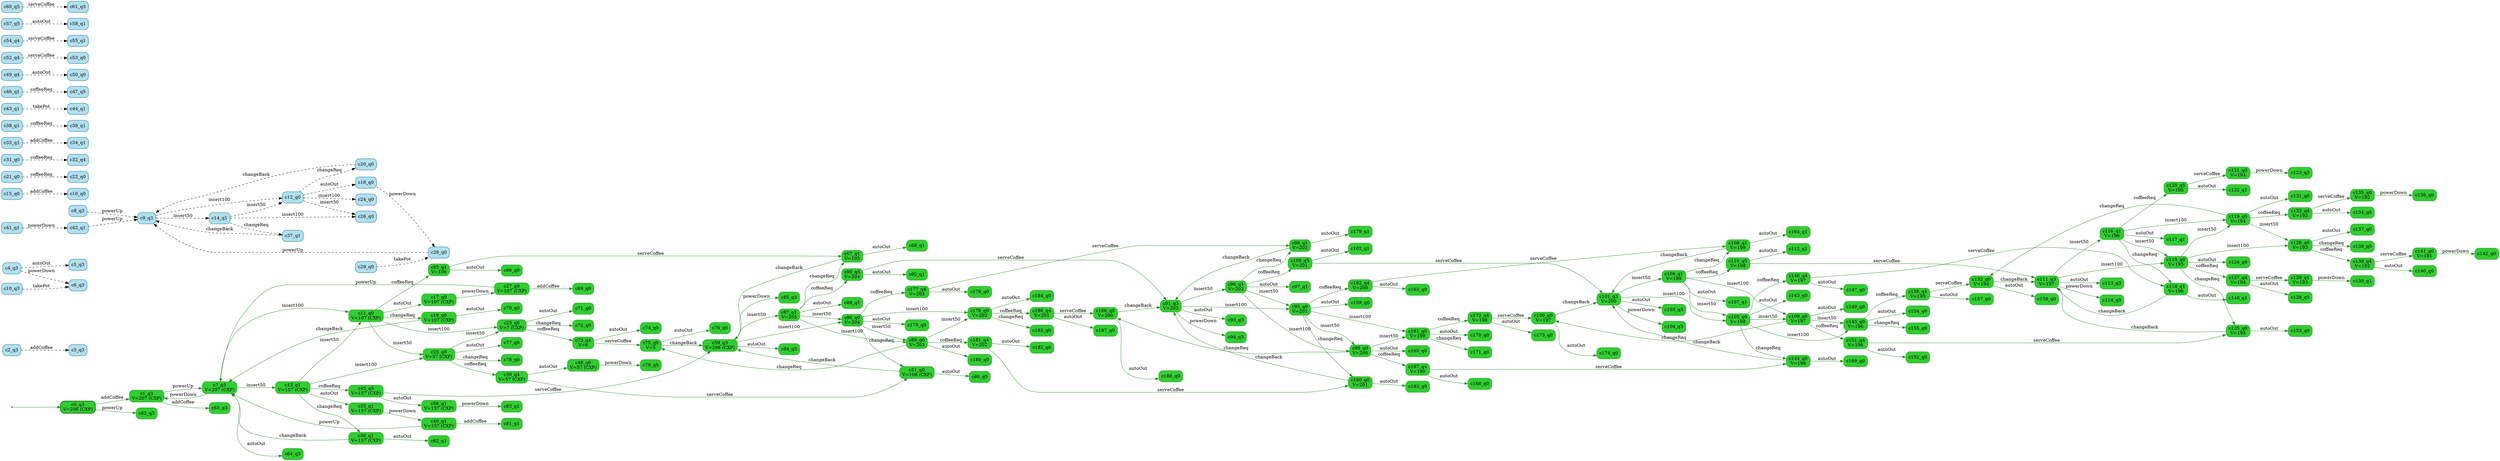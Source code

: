 digraph g {

	rankdir="LR"

	__invisible__[shape="point", color="forestgreen"]
	c0_q3[label="c0_q3\nV=206 (CXP)", shape="box", style="rounded, filled", color="forestgreen", fillcolor="limegreen", penwidth=3] // Initial
	c1_q3[label="c1_q3\nV=207 (CXP)", shape="box", style="rounded, filled", color="forestgreen", fillcolor="limegreen"]
	c7_q3[label="c7_q3\nV=207 (CXP)", shape="box", style="rounded, filled", color="forestgreen", fillcolor="limegreen"]
	c11_q0[label="c11_q0\nV=107 (CXP)", shape="box", style="rounded, filled", color="forestgreen", fillcolor="limegreen"]
	c17_q0[label="c17_q0\nV=107 (CXP)", shape="box", style="rounded, filled", color="forestgreen", fillcolor="limegreen"]
	c27_q0[label="c27_q0\nV=107 (CXP)", shape="box", style="rounded, filled", color="forestgreen", fillcolor="limegreen"]
	c69_q0[label="c69_q0", shape="box", style="rounded, filled", color="forestgreen", fillcolor="limegreen"]
	c19_q0[label="c19_q0\nV=107 (CXP)", shape="box", style="rounded, filled", color="forestgreen", fillcolor="limegreen"]
	c70_q0[label="c70_q0", shape="box", style="rounded, filled", color="forestgreen", fillcolor="limegreen"]
	c23_q0[label="c23_q0\nV=7 (CXP)", shape="box", style="rounded, filled", color="forestgreen", fillcolor="limegreen"]
	c71_q0[label="c71_q0", shape="box", style="rounded, filled", color="forestgreen", fillcolor="limegreen"]
	c72_q0[label="c72_q0", shape="box", style="rounded, filled", color="forestgreen", fillcolor="limegreen"]
	c73_q4[label="c73_q4\nV=6", shape="box", style="rounded, filled", color="forestgreen", fillcolor="limegreen"]
	c74_q0[label="c74_q0", shape="box", style="rounded, filled", color="forestgreen", fillcolor="limegreen"]
	c75_q0[label="c75_q0\nV=5", shape="box", style="rounded, filled", color="forestgreen", fillcolor="limegreen"]
	c76_q0[label="c76_q0", shape="box", style="rounded, filled", color="forestgreen", fillcolor="limegreen"]
	c59_q3[label="c59_q3\nV=206 (CXP)", shape="box", style="rounded, filled", color="forestgreen", fillcolor="limegreen"]
	c84_q3[label="c84_q3", shape="box", style="rounded, filled", color="forestgreen", fillcolor="limegreen"]
	c85_q3[label="c85_q3", shape="box", style="rounded, filled", color="forestgreen", fillcolor="limegreen"]
	c86_q0[label="c86_q0\nV=204", shape="box", style="rounded, filled", color="forestgreen", fillcolor="limegreen"]
	c175_q0[label="c175_q0", shape="box", style="rounded, filled", color="forestgreen", fillcolor="limegreen"]
	c51_q0[label="c51_q0\nV=106 (CXP)", shape="box", style="rounded, filled", color="forestgreen", fillcolor="limegreen"]
	c80_q0[label="c80_q0", shape="box", style="rounded, filled", color="forestgreen", fillcolor="limegreen"]
	c176_q0[label="c176_q0\nV=202", shape="box", style="rounded, filled", color="forestgreen", fillcolor="limegreen"]
	c184_q0[label="c184_q0", shape="box", style="rounded, filled", color="forestgreen", fillcolor="limegreen"]
	c185_q0[label="c185_q0", shape="box", style="rounded, filled", color="forestgreen", fillcolor="limegreen"]
	c186_q4[label="c186_q4\nV=201", shape="box", style="rounded, filled", color="forestgreen", fillcolor="limegreen"]
	c187_q0[label="c187_q0", shape="box", style="rounded, filled", color="forestgreen", fillcolor="limegreen"]
	c166_q0[label="c166_q0\nV=200", shape="box", style="rounded, filled", color="forestgreen", fillcolor="limegreen"]
	c188_q0[label="c188_q0", shape="box", style="rounded, filled", color="forestgreen", fillcolor="limegreen"]
	c91_q3[label="c91_q3\nV=203", shape="box", style="rounded, filled", color="forestgreen", fillcolor="limegreen"]
	c93_q3[label="c93_q3", shape="box", style="rounded, filled", color="forestgreen", fillcolor="limegreen"]
	c94_q3[label="c94_q3", shape="box", style="rounded, filled", color="forestgreen", fillcolor="limegreen"]
	c95_q0[label="c95_q0\nV=201", shape="box", style="rounded, filled", color="forestgreen", fillcolor="limegreen"]
	c159_q0[label="c159_q0", shape="box", style="rounded, filled", color="forestgreen", fillcolor="limegreen"]
	c160_q0[label="c160_q0\nV=201", shape="box", style="rounded, filled", color="forestgreen", fillcolor="limegreen"]
	c183_q0[label="c183_q0", shape="box", style="rounded, filled", color="forestgreen", fillcolor="limegreen"]
	c161_q0[label="c161_q0\nV=199", shape="box", style="rounded, filled", color="forestgreen", fillcolor="limegreen"]
	c170_q0[label="c170_q0", shape="box", style="rounded, filled", color="forestgreen", fillcolor="limegreen"]
	c171_q0[label="c171_q0", shape="box", style="rounded, filled", color="forestgreen", fillcolor="limegreen"]
	c172_q4[label="c172_q4\nV=198", shape="box", style="rounded, filled", color="forestgreen", fillcolor="limegreen"]
	c173_q0[label="c173_q0", shape="box", style="rounded, filled", color="forestgreen", fillcolor="limegreen"]
	c150_q0[label="c150_q0\nV=197", shape="box", style="rounded, filled", color="forestgreen", fillcolor="limegreen"]
	c174_q0[label="c174_q0", shape="box", style="rounded, filled", color="forestgreen", fillcolor="limegreen"]
	c101_q3[label="c101_q3\nV=200", shape="box", style="rounded, filled", color="forestgreen", fillcolor="limegreen"]
	c103_q3[label="c103_q3", shape="box", style="rounded, filled", color="forestgreen", fillcolor="limegreen"]
	c104_q3[label="c104_q3", shape="box", style="rounded, filled", color="forestgreen", fillcolor="limegreen"]
	c105_q0[label="c105_q0\nV=198", shape="box", style="rounded, filled", color="forestgreen", fillcolor="limegreen"]
	c143_q0[label="c143_q0", shape="box", style="rounded, filled", color="forestgreen", fillcolor="limegreen"]
	c144_q0[label="c144_q0\nV=198", shape="box", style="rounded, filled", color="forestgreen", fillcolor="limegreen"]
	c169_q0[label="c169_q0", shape="box", style="rounded, filled", color="forestgreen", fillcolor="limegreen"]
	c145_q0[label="c145_q0\nV=196", shape="box", style="rounded, filled", color="forestgreen", fillcolor="limegreen"]
	c154_q0[label="c154_q0", shape="box", style="rounded, filled", color="forestgreen", fillcolor="limegreen"]
	c155_q0[label="c155_q0", shape="box", style="rounded, filled", color="forestgreen", fillcolor="limegreen"]
	c156_q4[label="c156_q4\nV=195", shape="box", style="rounded, filled", color="forestgreen", fillcolor="limegreen"]
	c157_q0[label="c157_q0", shape="box", style="rounded, filled", color="forestgreen", fillcolor="limegreen"]
	c132_q0[label="c132_q0\nV=194", shape="box", style="rounded, filled", color="forestgreen", fillcolor="limegreen"]
	c158_q0[label="c158_q0", shape="box", style="rounded, filled", color="forestgreen", fillcolor="limegreen"]
	c111_q3[label="c111_q3\nV=197", shape="box", style="rounded, filled", color="forestgreen", fillcolor="limegreen"]
	c113_q3[label="c113_q3", shape="box", style="rounded, filled", color="forestgreen", fillcolor="limegreen"]
	c114_q3[label="c114_q3", shape="box", style="rounded, filled", color="forestgreen", fillcolor="limegreen"]
	c115_q0[label="c115_q0\nV=195", shape="box", style="rounded, filled", color="forestgreen", fillcolor="limegreen"]
	c124_q0[label="c124_q0", shape="box", style="rounded, filled", color="forestgreen", fillcolor="limegreen"]
	c125_q0[label="c125_q0\nV=195", shape="box", style="rounded, filled", color="forestgreen", fillcolor="limegreen"]
	c153_q0[label="c153_q0", shape="box", style="rounded, filled", color="forestgreen", fillcolor="limegreen"]
	c126_q0[label="c126_q0\nV=193", shape="box", style="rounded, filled", color="forestgreen", fillcolor="limegreen"]
	c137_q0[label="c137_q0", shape="box", style="rounded, filled", color="forestgreen", fillcolor="limegreen"]
	c138_q0[label="c138_q0", shape="box", style="rounded, filled", color="forestgreen", fillcolor="limegreen"]
	c139_q4[label="c139_q4\nV=192", shape="box", style="rounded, filled", color="forestgreen", fillcolor="limegreen"]
	c140_q0[label="c140_q0", shape="box", style="rounded, filled", color="forestgreen", fillcolor="limegreen"]
	c141_q0[label="c141_q0\nV=191", shape="box", style="rounded, filled", color="forestgreen", fillcolor="limegreen"]
	c142_q0[label="c142_q0", shape="box", style="rounded, filled", color="forestgreen", fillcolor="limegreen"]
	c119_q0[label="c119_q0\nV=194", shape="box", style="rounded, filled", color="forestgreen", fillcolor="limegreen"]
	c131_q0[label="c131_q0", shape="box", style="rounded, filled", color="forestgreen", fillcolor="limegreen"]
	c133_q4[label="c133_q4\nV=193", shape="box", style="rounded, filled", color="forestgreen", fillcolor="limegreen"]
	c134_q0[label="c134_q0", shape="box", style="rounded, filled", color="forestgreen", fillcolor="limegreen"]
	c135_q0[label="c135_q0\nV=192", shape="box", style="rounded, filled", color="forestgreen", fillcolor="limegreen"]
	c136_q0[label="c136_q0", shape="box", style="rounded, filled", color="forestgreen", fillcolor="limegreen"]
	c127_q4[label="c127_q4\nV=194", shape="box", style="rounded, filled", color="forestgreen", fillcolor="limegreen"]
	c128_q0[label="c128_q0", shape="box", style="rounded, filled", color="forestgreen", fillcolor="limegreen"]
	c129_q1[label="c129_q1\nV=193", shape="box", style="rounded, filled", color="forestgreen", fillcolor="limegreen"]
	c130_q1[label="c130_q1", shape="box", style="rounded, filled", color="forestgreen", fillcolor="limegreen"]
	c116_q1[label="c116_q1\nV=196", shape="box", style="rounded, filled", color="forestgreen", fillcolor="limegreen"]
	c117_q1[label="c117_q1", shape="box", style="rounded, filled", color="forestgreen", fillcolor="limegreen"]
	c118_q1[label="c118_q1\nV=196", shape="box", style="rounded, filled", color="forestgreen", fillcolor="limegreen"]
	c148_q1[label="c148_q1", shape="box", style="rounded, filled", color="forestgreen", fillcolor="limegreen"]
	c120_q5[label="c120_q5\nV=195", shape="box", style="rounded, filled", color="forestgreen", fillcolor="limegreen"]
	c121_q3[label="c121_q3\nV=194", shape="box", style="rounded, filled", color="forestgreen", fillcolor="limegreen"]
	c123_q3[label="c123_q3", shape="box", style="rounded, filled", color="forestgreen", fillcolor="limegreen"]
	c122_q1[label="c122_q1", shape="box", style="rounded, filled", color="forestgreen", fillcolor="limegreen"]
	c109_q0[label="c109_q0\nV=197", shape="box", style="rounded, filled", color="forestgreen", fillcolor="limegreen"]
	c149_q0[label="c149_q0", shape="box", style="rounded, filled", color="forestgreen", fillcolor="limegreen"]
	c151_q4[label="c151_q4\nV=196", shape="box", style="rounded, filled", color="forestgreen", fillcolor="limegreen"]
	c152_q0[label="c152_q0", shape="box", style="rounded, filled", color="forestgreen", fillcolor="limegreen"]
	c146_q4[label="c146_q4\nV=197", shape="box", style="rounded, filled", color="forestgreen", fillcolor="limegreen"]
	c147_q0[label="c147_q0", shape="box", style="rounded, filled", color="forestgreen", fillcolor="limegreen"]
	c106_q1[label="c106_q1\nV=199", shape="box", style="rounded, filled", color="forestgreen", fillcolor="limegreen"]
	c107_q1[label="c107_q1", shape="box", style="rounded, filled", color="forestgreen", fillcolor="limegreen"]
	c108_q1[label="c108_q1\nV=199", shape="box", style="rounded, filled", color="forestgreen", fillcolor="limegreen"]
	c164_q1[label="c164_q1", shape="box", style="rounded, filled", color="forestgreen", fillcolor="limegreen"]
	c110_q5[label="c110_q5\nV=198", shape="box", style="rounded, filled", color="forestgreen", fillcolor="limegreen"]
	c112_q1[label="c112_q1", shape="box", style="rounded, filled", color="forestgreen", fillcolor="limegreen"]
	c99_q0[label="c99_q0\nV=200", shape="box", style="rounded, filled", color="forestgreen", fillcolor="limegreen"]
	c165_q0[label="c165_q0", shape="box", style="rounded, filled", color="forestgreen", fillcolor="limegreen"]
	c167_q4[label="c167_q4\nV=199", shape="box", style="rounded, filled", color="forestgreen", fillcolor="limegreen"]
	c168_q0[label="c168_q0", shape="box", style="rounded, filled", color="forestgreen", fillcolor="limegreen"]
	c162_q4[label="c162_q4\nV=200", shape="box", style="rounded, filled", color="forestgreen", fillcolor="limegreen"]
	c163_q0[label="c163_q0", shape="box", style="rounded, filled", color="forestgreen", fillcolor="limegreen"]
	c96_q1[label="c96_q1\nV=202", shape="box", style="rounded, filled", color="forestgreen", fillcolor="limegreen"]
	c97_q1[label="c97_q1", shape="box", style="rounded, filled", color="forestgreen", fillcolor="limegreen"]
	c98_q1[label="c98_q1\nV=202", shape="box", style="rounded, filled", color="forestgreen", fillcolor="limegreen"]
	c179_q1[label="c179_q1", shape="box", style="rounded, filled", color="forestgreen", fillcolor="limegreen"]
	c100_q5[label="c100_q5\nV=201", shape="box", style="rounded, filled", color="forestgreen", fillcolor="limegreen"]
	c102_q1[label="c102_q1", shape="box", style="rounded, filled", color="forestgreen", fillcolor="limegreen"]
	c89_q0[label="c89_q0\nV=203", shape="box", style="rounded, filled", color="forestgreen", fillcolor="limegreen"]
	c180_q0[label="c180_q0", shape="box", style="rounded, filled", color="forestgreen", fillcolor="limegreen"]
	c181_q4[label="c181_q4\nV=202", shape="box", style="rounded, filled", color="forestgreen", fillcolor="limegreen"]
	c182_q0[label="c182_q0", shape="box", style="rounded, filled", color="forestgreen", fillcolor="limegreen"]
	c177_q4[label="c177_q4\nV=203", shape="box", style="rounded, filled", color="forestgreen", fillcolor="limegreen"]
	c178_q0[label="c178_q0", shape="box", style="rounded, filled", color="forestgreen", fillcolor="limegreen"]
	c87_q1[label="c87_q1\nV=205", shape="box", style="rounded, filled", color="forestgreen", fillcolor="limegreen"]
	c88_q1[label="c88_q1", shape="box", style="rounded, filled", color="forestgreen", fillcolor="limegreen"]
	c67_q1[label="c67_q1\nV=105", shape="box", style="rounded, filled", color="forestgreen", fillcolor="limegreen"]
	c68_q1[label="c68_q1", shape="box", style="rounded, filled", color="forestgreen", fillcolor="limegreen"]
	c90_q5[label="c90_q5\nV=204", shape="box", style="rounded, filled", color="forestgreen", fillcolor="limegreen"]
	c92_q1[label="c92_q1", shape="box", style="rounded, filled", color="forestgreen", fillcolor="limegreen"]
	c25_q0[label="c25_q0\nV=57 (CXP)", shape="box", style="rounded, filled", color="forestgreen", fillcolor="limegreen"]
	c30_q4[label="c30_q4\nV=57 (CXP)", shape="box", style="rounded, filled", color="forestgreen", fillcolor="limegreen"]
	c48_q0[label="c48_q0\nV=57 (CXP)", shape="box", style="rounded, filled", color="forestgreen", fillcolor="limegreen"]
	c79_q0[label="c79_q0", shape="box", style="rounded, filled", color="forestgreen", fillcolor="limegreen"]
	c77_q0[label="c77_q0", shape="box", style="rounded, filled", color="forestgreen", fillcolor="limegreen"]
	c78_q0[label="c78_q0", shape="box", style="rounded, filled", color="forestgreen", fillcolor="limegreen"]
	c65_q4[label="c65_q4\nV=106", shape="box", style="rounded, filled", color="forestgreen", fillcolor="limegreen"]
	c66_q0[label="c66_q0", shape="box", style="rounded, filled", color="forestgreen", fillcolor="limegreen"]
	c13_q1[label="c13_q1\nV=157 (CXP)", shape="box", style="rounded, filled", color="forestgreen", fillcolor="limegreen"]
	c35_q1[label="c35_q1\nV=157 (CXP)", shape="box", style="rounded, filled", color="forestgreen", fillcolor="limegreen"]
	c40_q1[label="c40_q1\nV=157 (CXP)", shape="box", style="rounded, filled", color="forestgreen", fillcolor="limegreen"]
	c81_q1[label="c81_q1", shape="box", style="rounded, filled", color="forestgreen", fillcolor="limegreen"]
	c36_q1[label="c36_q1\nV=157 (CXP)", shape="box", style="rounded, filled", color="forestgreen", fillcolor="limegreen"]
	c82_q1[label="c82_q1", shape="box", style="rounded, filled", color="forestgreen", fillcolor="limegreen"]
	c45_q5[label="c45_q5\nV=157 (CXP)", shape="box", style="rounded, filled", color="forestgreen", fillcolor="limegreen"]
	c56_q1[label="c56_q1\nV=157 (CXP)", shape="box", style="rounded, filled", color="forestgreen", fillcolor="limegreen"]
	c83_q1[label="c83_q1", shape="box", style="rounded, filled", color="forestgreen", fillcolor="limegreen"]
	c64_q3[label="c64_q3", shape="box", style="rounded, filled", color="forestgreen", fillcolor="limegreen"]
	c63_q3[label="c63_q3", shape="box", style="rounded, filled", color="forestgreen", fillcolor="limegreen"]
	c62_q3[label="c62_q3", shape="box", style="rounded, filled", color="forestgreen", fillcolor="limegreen"]
	c2_q3[label="c2_q3", shape="box", style="rounded, filled", color="deepskyblue4", fillcolor="lightblue2"]
	c3_q3[label="c3_q3", shape="box", style="rounded, filled", color="deepskyblue4", fillcolor="lightblue2"]
	c4_q3[label="c4_q3", shape="box", style="rounded, filled", color="deepskyblue4", fillcolor="lightblue2"]
	c5_q3[label="c5_q3", shape="box", style="rounded, filled", color="deepskyblue4", fillcolor="lightblue2"]
	c6_q3[label="c6_q3", shape="box", style="rounded, filled", color="deepskyblue4", fillcolor="lightblue2"]
	c8_q3[label="c8_q3", shape="box", style="rounded, filled", color="deepskyblue4", fillcolor="lightblue2"]
	c9_q3[label="c9_q3", shape="box", style="rounded, filled", color="deepskyblue4", fillcolor="lightblue2"]
	c10_q3[label="c10_q3", shape="box", style="rounded, filled", color="deepskyblue4", fillcolor="lightblue2"]
	c12_q0[label="c12_q0", shape="box", style="rounded, filled", color="deepskyblue4", fillcolor="lightblue2"]
	c14_q1[label="c14_q1", shape="box", style="rounded, filled", color="deepskyblue4", fillcolor="lightblue2"]
	c15_q0[label="c15_q0", shape="box", style="rounded, filled", color="deepskyblue4", fillcolor="lightblue2"]
	c16_q0[label="c16_q0", shape="box", style="rounded, filled", color="deepskyblue4", fillcolor="lightblue2"]
	c18_q0[label="c18_q0", shape="box", style="rounded, filled", color="deepskyblue4", fillcolor="lightblue2"]
	c20_q0[label="c20_q0", shape="box", style="rounded, filled", color="deepskyblue4", fillcolor="lightblue2"]
	c21_q0[label="c21_q0", shape="box", style="rounded, filled", color="deepskyblue4", fillcolor="lightblue2"]
	c22_q0[label="c22_q0", shape="box", style="rounded, filled", color="deepskyblue4", fillcolor="lightblue2"]
	c24_q0[label="c24_q0", shape="box", style="rounded, filled", color="deepskyblue4", fillcolor="lightblue2"]
	c26_q0[label="c26_q0", shape="box", style="rounded, filled", color="deepskyblue4", fillcolor="lightblue2"]
	c28_q0[label="c28_q0", shape="box", style="rounded, filled", color="deepskyblue4", fillcolor="lightblue2"]
	c29_q0[label="c29_q0", shape="box", style="rounded, filled", color="deepskyblue4", fillcolor="lightblue2"]
	c31_q0[label="c31_q0", shape="box", style="rounded, filled", color="deepskyblue4", fillcolor="lightblue2"]
	c32_q4[label="c32_q4", shape="box", style="rounded, filled", color="deepskyblue4", fillcolor="lightblue2"]
	c33_q1[label="c33_q1", shape="box", style="rounded, filled", color="deepskyblue4", fillcolor="lightblue2"]
	c34_q1[label="c34_q1", shape="box", style="rounded, filled", color="deepskyblue4", fillcolor="lightblue2"]
	c37_q1[label="c37_q1", shape="box", style="rounded, filled", color="deepskyblue4", fillcolor="lightblue2"]
	c38_q1[label="c38_q1", shape="box", style="rounded, filled", color="deepskyblue4", fillcolor="lightblue2"]
	c39_q1[label="c39_q1", shape="box", style="rounded, filled", color="deepskyblue4", fillcolor="lightblue2"]
	c41_q1[label="c41_q1", shape="box", style="rounded, filled", color="deepskyblue4", fillcolor="lightblue2"]
	c42_q1[label="c42_q1", shape="box", style="rounded, filled", color="deepskyblue4", fillcolor="lightblue2"]
	c43_q1[label="c43_q1", shape="box", style="rounded, filled", color="deepskyblue4", fillcolor="lightblue2"]
	c44_q1[label="c44_q1", shape="box", style="rounded, filled", color="deepskyblue4", fillcolor="lightblue2"]
	c46_q1[label="c46_q1", shape="box", style="rounded, filled", color="deepskyblue4", fillcolor="lightblue2"]
	c47_q5[label="c47_q5", shape="box", style="rounded, filled", color="deepskyblue4", fillcolor="lightblue2"]
	c49_q4[label="c49_q4", shape="box", style="rounded, filled", color="deepskyblue4", fillcolor="lightblue2"]
	c50_q0[label="c50_q0", shape="box", style="rounded, filled", color="deepskyblue4", fillcolor="lightblue2"]
	c52_q4[label="c52_q4", shape="box", style="rounded, filled", color="deepskyblue4", fillcolor="lightblue2"]
	c53_q0[label="c53_q0", shape="box", style="rounded, filled", color="deepskyblue4", fillcolor="lightblue2"]
	c54_q4[label="c54_q4", shape="box", style="rounded, filled", color="deepskyblue4", fillcolor="lightblue2"]
	c55_q1[label="c55_q1", shape="box", style="rounded, filled", color="deepskyblue4", fillcolor="lightblue2"]
	c57_q5[label="c57_q5", shape="box", style="rounded, filled", color="deepskyblue4", fillcolor="lightblue2"]
	c58_q1[label="c58_q1", shape="box", style="rounded, filled", color="deepskyblue4", fillcolor="lightblue2"]
	c60_q5[label="c60_q5", shape="box", style="rounded, filled", color="deepskyblue4", fillcolor="lightblue2"]
	c61_q3[label="c61_q3", shape="box", style="rounded, filled", color="deepskyblue4", fillcolor="lightblue2"]

	__invisible__ -> c0_q3[color="forestgreen"]
	c0_q3 -> c1_q3[label="addCoffee", color="forestgreen"]
	c1_q3 -> c7_q3[label="powerUp", color="forestgreen"]
	c7_q3 -> c11_q0[label="insert100", color="forestgreen"]
	c11_q0 -> c17_q0[label="autoOut", color="forestgreen"]
	c17_q0 -> c27_q0[label="powerDown", color="forestgreen"]
	c27_q0 -> c7_q3[label="powerUp", color="forestgreen"]
	c27_q0 -> c69_q0[label="addCoffee", color="forestgreen"]
	c11_q0 -> c19_q0[label="changeReq", color="forestgreen"]
	c19_q0 -> c7_q3[label="changeBack", color="forestgreen"]
	c19_q0 -> c70_q0[label="autoOut", color="forestgreen"]
	c11_q0 -> c23_q0[label="insert100", color="forestgreen"]
	c23_q0 -> c71_q0[label="autoOut", color="forestgreen"]
	c23_q0 -> c72_q0[label="changeReq", color="forestgreen"]
	c23_q0 -> c73_q4[label="coffeeReq", color="forestgreen"]
	c73_q4 -> c74_q0[label="autoOut", color="forestgreen"]
	c73_q4 -> c75_q0[label="serveCoffee", color="forestgreen"]
	c75_q0 -> c76_q0[label="autoOut", color="forestgreen"]
	c75_q0 -> c59_q3[label="changeBack", color="forestgreen"]
	c59_q3 -> c84_q3[label="autoOut", color="forestgreen"]
	c59_q3 -> c85_q3[label="powerDown", color="forestgreen"]
	c59_q3 -> c86_q0[label="insert100", color="forestgreen"]
	c86_q0 -> c175_q0[label="autoOut", color="forestgreen"]
	c86_q0 -> c51_q0[label="changeReq", color="forestgreen"]
	c51_q0 -> c80_q0[label="autoOut", color="forestgreen"]
	c51_q0 -> c59_q3[label="changeBack", color="forestgreen"]
	c86_q0 -> c176_q0[label="insert100", color="forestgreen"]
	c176_q0 -> c184_q0[label="autoOut", color="forestgreen"]
	c176_q0 -> c185_q0[label="changeReq", color="forestgreen"]
	c176_q0 -> c186_q4[label="coffeeReq", color="forestgreen"]
	c186_q4 -> c187_q0[label="autoOut", color="forestgreen"]
	c186_q4 -> c166_q0[label="serveCoffee", color="forestgreen"]
	c166_q0 -> c188_q0[label="autoOut", color="forestgreen"]
	c166_q0 -> c91_q3[label="changeBack", color="forestgreen"]
	c91_q3 -> c93_q3[label="autoOut", color="forestgreen"]
	c91_q3 -> c94_q3[label="powerDown", color="forestgreen"]
	c91_q3 -> c95_q0[label="insert100", color="forestgreen"]
	c95_q0 -> c159_q0[label="autoOut", color="forestgreen"]
	c95_q0 -> c160_q0[label="changeReq", color="forestgreen"]
	c160_q0 -> c183_q0[label="autoOut", color="forestgreen"]
	c160_q0 -> c91_q3[label="changeBack", color="forestgreen"]
	c95_q0 -> c161_q0[label="insert100", color="forestgreen"]
	c161_q0 -> c170_q0[label="autoOut", color="forestgreen"]
	c161_q0 -> c171_q0[label="changeReq", color="forestgreen"]
	c161_q0 -> c172_q4[label="coffeeReq", color="forestgreen"]
	c172_q4 -> c173_q0[label="autoOut", color="forestgreen"]
	c172_q4 -> c150_q0[label="serveCoffee", color="forestgreen"]
	c150_q0 -> c174_q0[label="autoOut", color="forestgreen"]
	c150_q0 -> c101_q3[label="changeBack", color="forestgreen"]
	c101_q3 -> c103_q3[label="autoOut", color="forestgreen"]
	c101_q3 -> c104_q3[label="powerDown", color="forestgreen"]
	c101_q3 -> c105_q0[label="insert100", color="forestgreen"]
	c105_q0 -> c143_q0[label="autoOut", color="forestgreen"]
	c105_q0 -> c144_q0[label="changeReq", color="forestgreen"]
	c144_q0 -> c169_q0[label="autoOut", color="forestgreen"]
	c144_q0 -> c101_q3[label="changeBack", color="forestgreen"]
	c105_q0 -> c145_q0[label="insert100", color="forestgreen"]
	c145_q0 -> c154_q0[label="autoOut", color="forestgreen"]
	c145_q0 -> c155_q0[label="changeReq", color="forestgreen"]
	c145_q0 -> c156_q4[label="coffeeReq", color="forestgreen"]
	c156_q4 -> c157_q0[label="autoOut", color="forestgreen"]
	c156_q4 -> c132_q0[label="serveCoffee", color="forestgreen"]
	c132_q0 -> c158_q0[label="autoOut", color="forestgreen"]
	c132_q0 -> c111_q3[label="changeBack", color="forestgreen"]
	c111_q3 -> c113_q3[label="autoOut", color="forestgreen"]
	c111_q3 -> c114_q3[label="powerDown", color="forestgreen"]
	c111_q3 -> c115_q0[label="insert100", color="forestgreen"]
	c115_q0 -> c124_q0[label="autoOut", color="forestgreen"]
	c115_q0 -> c125_q0[label="changeReq", color="forestgreen"]
	c125_q0 -> c153_q0[label="autoOut", color="forestgreen"]
	c125_q0 -> c111_q3[label="changeBack", color="forestgreen"]
	c115_q0 -> c126_q0[label="insert100", color="forestgreen"]
	c126_q0 -> c137_q0[label="autoOut", color="forestgreen"]
	c126_q0 -> c138_q0[label="changeReq", color="forestgreen"]
	c126_q0 -> c139_q4[label="coffeeReq", color="forestgreen"]
	c139_q4 -> c140_q0[label="autoOut", color="forestgreen"]
	c139_q4 -> c141_q0[label="serveCoffee", color="forestgreen"]
	c141_q0 -> c142_q0[label="powerDown", color="forestgreen"]
	c115_q0 -> c119_q0[label="insert50", color="forestgreen"]
	c119_q0 -> c131_q0[label="autoOut", color="forestgreen"]
	c119_q0 -> c132_q0[label="changeReq", color="forestgreen"]
	c119_q0 -> c126_q0[label="insert50", color="forestgreen"]
	c119_q0 -> c133_q4[label="coffeeReq", color="forestgreen"]
	c133_q4 -> c134_q0[label="autoOut", color="forestgreen"]
	c133_q4 -> c135_q0[label="serveCoffee", color="forestgreen"]
	c135_q0 -> c136_q0[label="powerDown", color="forestgreen"]
	c115_q0 -> c127_q4[label="coffeeReq", color="forestgreen"]
	c127_q4 -> c128_q0[label="autoOut", color="forestgreen"]
	c127_q4 -> c129_q1[label="serveCoffee", color="forestgreen"]
	c129_q1 -> c130_q1[label="powerDown", color="forestgreen"]
	c111_q3 -> c116_q1[label="insert50", color="forestgreen"]
	c116_q1 -> c117_q1[label="autoOut", color="forestgreen"]
	c116_q1 -> c118_q1[label="changeReq", color="forestgreen"]
	c118_q1 -> c148_q1[label="autoOut", color="forestgreen"]
	c118_q1 -> c111_q3[label="changeBack", color="forestgreen"]
	c116_q1 -> c119_q0[label="insert100", color="forestgreen"]
	c116_q1 -> c115_q0[label="insert50", color="forestgreen"]
	c116_q1 -> c120_q5[label="coffeeReq", color="forestgreen"]
	c120_q5 -> c121_q3[label="serveCoffee", color="forestgreen"]
	c121_q3 -> c123_q3[label="powerDown", color="forestgreen"]
	c120_q5 -> c122_q1[label="autoOut", color="forestgreen"]
	c105_q0 -> c109_q0[label="insert50", color="forestgreen"]
	c109_q0 -> c149_q0[label="autoOut", color="forestgreen"]
	c109_q0 -> c150_q0[label="changeReq", color="forestgreen"]
	c109_q0 -> c145_q0[label="insert50", color="forestgreen"]
	c109_q0 -> c151_q4[label="coffeeReq", color="forestgreen"]
	c151_q4 -> c152_q0[label="autoOut", color="forestgreen"]
	c151_q4 -> c125_q0[label="serveCoffee", color="forestgreen"]
	c105_q0 -> c146_q4[label="coffeeReq", color="forestgreen"]
	c146_q4 -> c147_q0[label="autoOut", color="forestgreen"]
	c146_q4 -> c118_q1[label="serveCoffee", color="forestgreen"]
	c101_q3 -> c106_q1[label="insert50", color="forestgreen"]
	c106_q1 -> c107_q1[label="autoOut", color="forestgreen"]
	c106_q1 -> c108_q1[label="changeReq", color="forestgreen"]
	c108_q1 -> c164_q1[label="autoOut", color="forestgreen"]
	c108_q1 -> c101_q3[label="changeBack", color="forestgreen"]
	c106_q1 -> c109_q0[label="insert100", color="forestgreen"]
	c106_q1 -> c105_q0[label="insert50", color="forestgreen"]
	c106_q1 -> c110_q5[label="coffeeReq", color="forestgreen"]
	c110_q5 -> c111_q3[label="serveCoffee", color="forestgreen"]
	c110_q5 -> c112_q1[label="autoOut", color="forestgreen"]
	c95_q0 -> c99_q0[label="insert50", color="forestgreen"]
	c99_q0 -> c165_q0[label="autoOut", color="forestgreen"]
	c99_q0 -> c166_q0[label="changeReq", color="forestgreen"]
	c99_q0 -> c161_q0[label="insert50", color="forestgreen"]
	c99_q0 -> c167_q4[label="coffeeReq", color="forestgreen"]
	c167_q4 -> c168_q0[label="autoOut", color="forestgreen"]
	c167_q4 -> c144_q0[label="serveCoffee", color="forestgreen"]
	c95_q0 -> c162_q4[label="coffeeReq", color="forestgreen"]
	c162_q4 -> c163_q0[label="autoOut", color="forestgreen"]
	c162_q4 -> c108_q1[label="serveCoffee", color="forestgreen"]
	c91_q3 -> c96_q1[label="insert50", color="forestgreen"]
	c96_q1 -> c97_q1[label="autoOut", color="forestgreen"]
	c96_q1 -> c98_q1[label="changeReq", color="forestgreen"]
	c98_q1 -> c179_q1[label="autoOut", color="forestgreen"]
	c98_q1 -> c91_q3[label="changeBack", color="forestgreen"]
	c96_q1 -> c99_q0[label="insert100", color="forestgreen"]
	c96_q1 -> c95_q0[label="insert50", color="forestgreen"]
	c96_q1 -> c100_q5[label="coffeeReq", color="forestgreen"]
	c100_q5 -> c101_q3[label="serveCoffee", color="forestgreen"]
	c100_q5 -> c102_q1[label="autoOut", color="forestgreen"]
	c86_q0 -> c89_q0[label="insert50", color="forestgreen"]
	c89_q0 -> c180_q0[label="autoOut", color="forestgreen"]
	c89_q0 -> c75_q0[label="changeReq", color="forestgreen"]
	c89_q0 -> c176_q0[label="insert50", color="forestgreen"]
	c89_q0 -> c181_q4[label="coffeeReq", color="forestgreen"]
	c181_q4 -> c182_q0[label="autoOut", color="forestgreen"]
	c181_q4 -> c160_q0[label="serveCoffee", color="forestgreen"]
	c86_q0 -> c177_q4[label="coffeeReq", color="forestgreen"]
	c177_q4 -> c178_q0[label="autoOut", color="forestgreen"]
	c177_q4 -> c98_q1[label="serveCoffee", color="forestgreen"]
	c59_q3 -> c87_q1[label="insert50", color="forestgreen"]
	c87_q1 -> c88_q1[label="autoOut", color="forestgreen"]
	c87_q1 -> c67_q1[label="changeReq", color="forestgreen"]
	c67_q1 -> c68_q1[label="autoOut", color="forestgreen"]
	c67_q1 -> c59_q3[label="changeBack", color="forestgreen"]
	c87_q1 -> c89_q0[label="insert100", color="forestgreen"]
	c87_q1 -> c86_q0[label="insert50", color="forestgreen"]
	c87_q1 -> c90_q5[label="coffeeReq", color="forestgreen"]
	c90_q5 -> c91_q3[label="serveCoffee", color="forestgreen"]
	c90_q5 -> c92_q1[label="autoOut", color="forestgreen"]
	c11_q0 -> c25_q0[label="insert50", color="forestgreen"]
	c25_q0 -> c30_q4[label="coffeeReq", color="forestgreen"]
	c30_q4 -> c48_q0[label="autoOut", color="forestgreen"]
	c48_q0 -> c79_q0[label="powerDown", color="forestgreen"]
	c30_q4 -> c51_q0[label="serveCoffee", color="forestgreen"]
	c25_q0 -> c77_q0[label="autoOut", color="forestgreen"]
	c25_q0 -> c78_q0[label="changeReq", color="forestgreen"]
	c25_q0 -> c23_q0[label="insert50", color="forestgreen"]
	c11_q0 -> c65_q4[label="coffeeReq", color="forestgreen"]
	c65_q4 -> c66_q0[label="autoOut", color="forestgreen"]
	c65_q4 -> c67_q1[label="serveCoffee", color="forestgreen"]
	c7_q3 -> c13_q1[label="insert50", color="forestgreen"]
	c13_q1 -> c35_q1[label="autoOut", color="forestgreen"]
	c35_q1 -> c40_q1[label="powerDown", color="forestgreen"]
	c40_q1 -> c7_q3[label="powerUp", color="forestgreen"]
	c40_q1 -> c81_q1[label="addCoffee", color="forestgreen"]
	c13_q1 -> c36_q1[label="changeReq", color="forestgreen"]
	c36_q1 -> c7_q3[label="changeBack", color="forestgreen"]
	c36_q1 -> c82_q1[label="autoOut", color="forestgreen"]
	c13_q1 -> c25_q0[label="insert100", color="forestgreen"]
	c13_q1 -> c11_q0[label="insert50", color="forestgreen"]
	c13_q1 -> c45_q5[label="coffeeReq", color="forestgreen"]
	c45_q5 -> c56_q1[label="autoOut", color="forestgreen"]
	c56_q1 -> c83_q1[label="powerDown", color="forestgreen"]
	c45_q5 -> c59_q3[label="serveCoffee", color="forestgreen"]
	c7_q3 -> c64_q3[label="autoOut", color="forestgreen"]
	c7_q3 -> c1_q3[label="powerDown", color="forestgreen"]
	c1_q3 -> c63_q3[label="addCoffee", color="forestgreen"]
	c0_q3 -> c62_q3[label="powerUp", color="forestgreen"]
	c2_q3 -> c3_q3[label="addCoffee", color="black", style="dashed"]
	c4_q3 -> c5_q3[label="autoOut", color="black", style="dashed"]
	c4_q3 -> c6_q3[label="powerDown", color="black", style="dashed"]
	c8_q3 -> c9_q3[label="powerUp", color="black", style="dashed"]
	c10_q3 -> c6_q3[label="takePot", color="black", style="dashed"]
	c9_q3 -> c12_q0[label="insert100", color="black", style="dashed"]
	c9_q3 -> c14_q1[label="insert50", color="black", style="dashed"]
	c15_q0 -> c16_q0[label="addCoffee", color="black", style="dashed"]
	c12_q0 -> c18_q0[label="autoOut", color="black", style="dashed"]
	c12_q0 -> c20_q0[label="changeReq", color="black", style="dashed"]
	c21_q0 -> c22_q0[label="coffeeReq", color="black", style="dashed"]
	c12_q0 -> c24_q0[label="insert100", color="black", style="dashed"]
	c12_q0 -> c26_q0[label="insert50", color="black", style="dashed"]
	c18_q0 -> c28_q0[label="powerDown", color="black", style="dashed"]
	c29_q0 -> c28_q0[label="takePot", color="black", style="dashed"]
	c20_q0 -> c9_q3[label="changeBack", color="black", style="dashed"]
	c28_q0 -> c9_q3[label="powerUp", color="black", style="dashed"]
	c31_q0 -> c32_q4[label="coffeeReq", color="black", style="dashed"]
	c33_q1 -> c34_q1[label="addCoffee", color="black", style="dashed"]
	c14_q1 -> c37_q1[label="changeReq", color="black", style="dashed"]
	c38_q1 -> c39_q1[label="coffeeReq", color="black", style="dashed"]
	c41_q1 -> c42_q1[label="powerDown", color="black", style="dashed"]
	c43_q1 -> c44_q1[label="takePot", color="black", style="dashed"]
	c14_q1 -> c26_q0[label="insert100", color="black", style="dashed"]
	c14_q1 -> c12_q0[label="insert50", color="black", style="dashed"]
	c37_q1 -> c9_q3[label="changeBack", color="black", style="dashed"]
	c42_q1 -> c9_q3[label="powerUp", color="black", style="dashed"]
	c46_q1 -> c47_q5[label="coffeeReq", color="black", style="dashed"]
	c49_q4 -> c50_q0[label="autoOut", color="black", style="dashed"]
	c52_q4 -> c53_q0[label="serveCoffee", color="black", style="dashed"]
	c54_q4 -> c55_q1[label="serveCoffee", color="black", style="dashed"]
	c57_q5 -> c58_q1[label="autoOut", color="black", style="dashed"]
	c60_q5 -> c61_q3[label="serveCoffee", color="black", style="dashed"]

}
